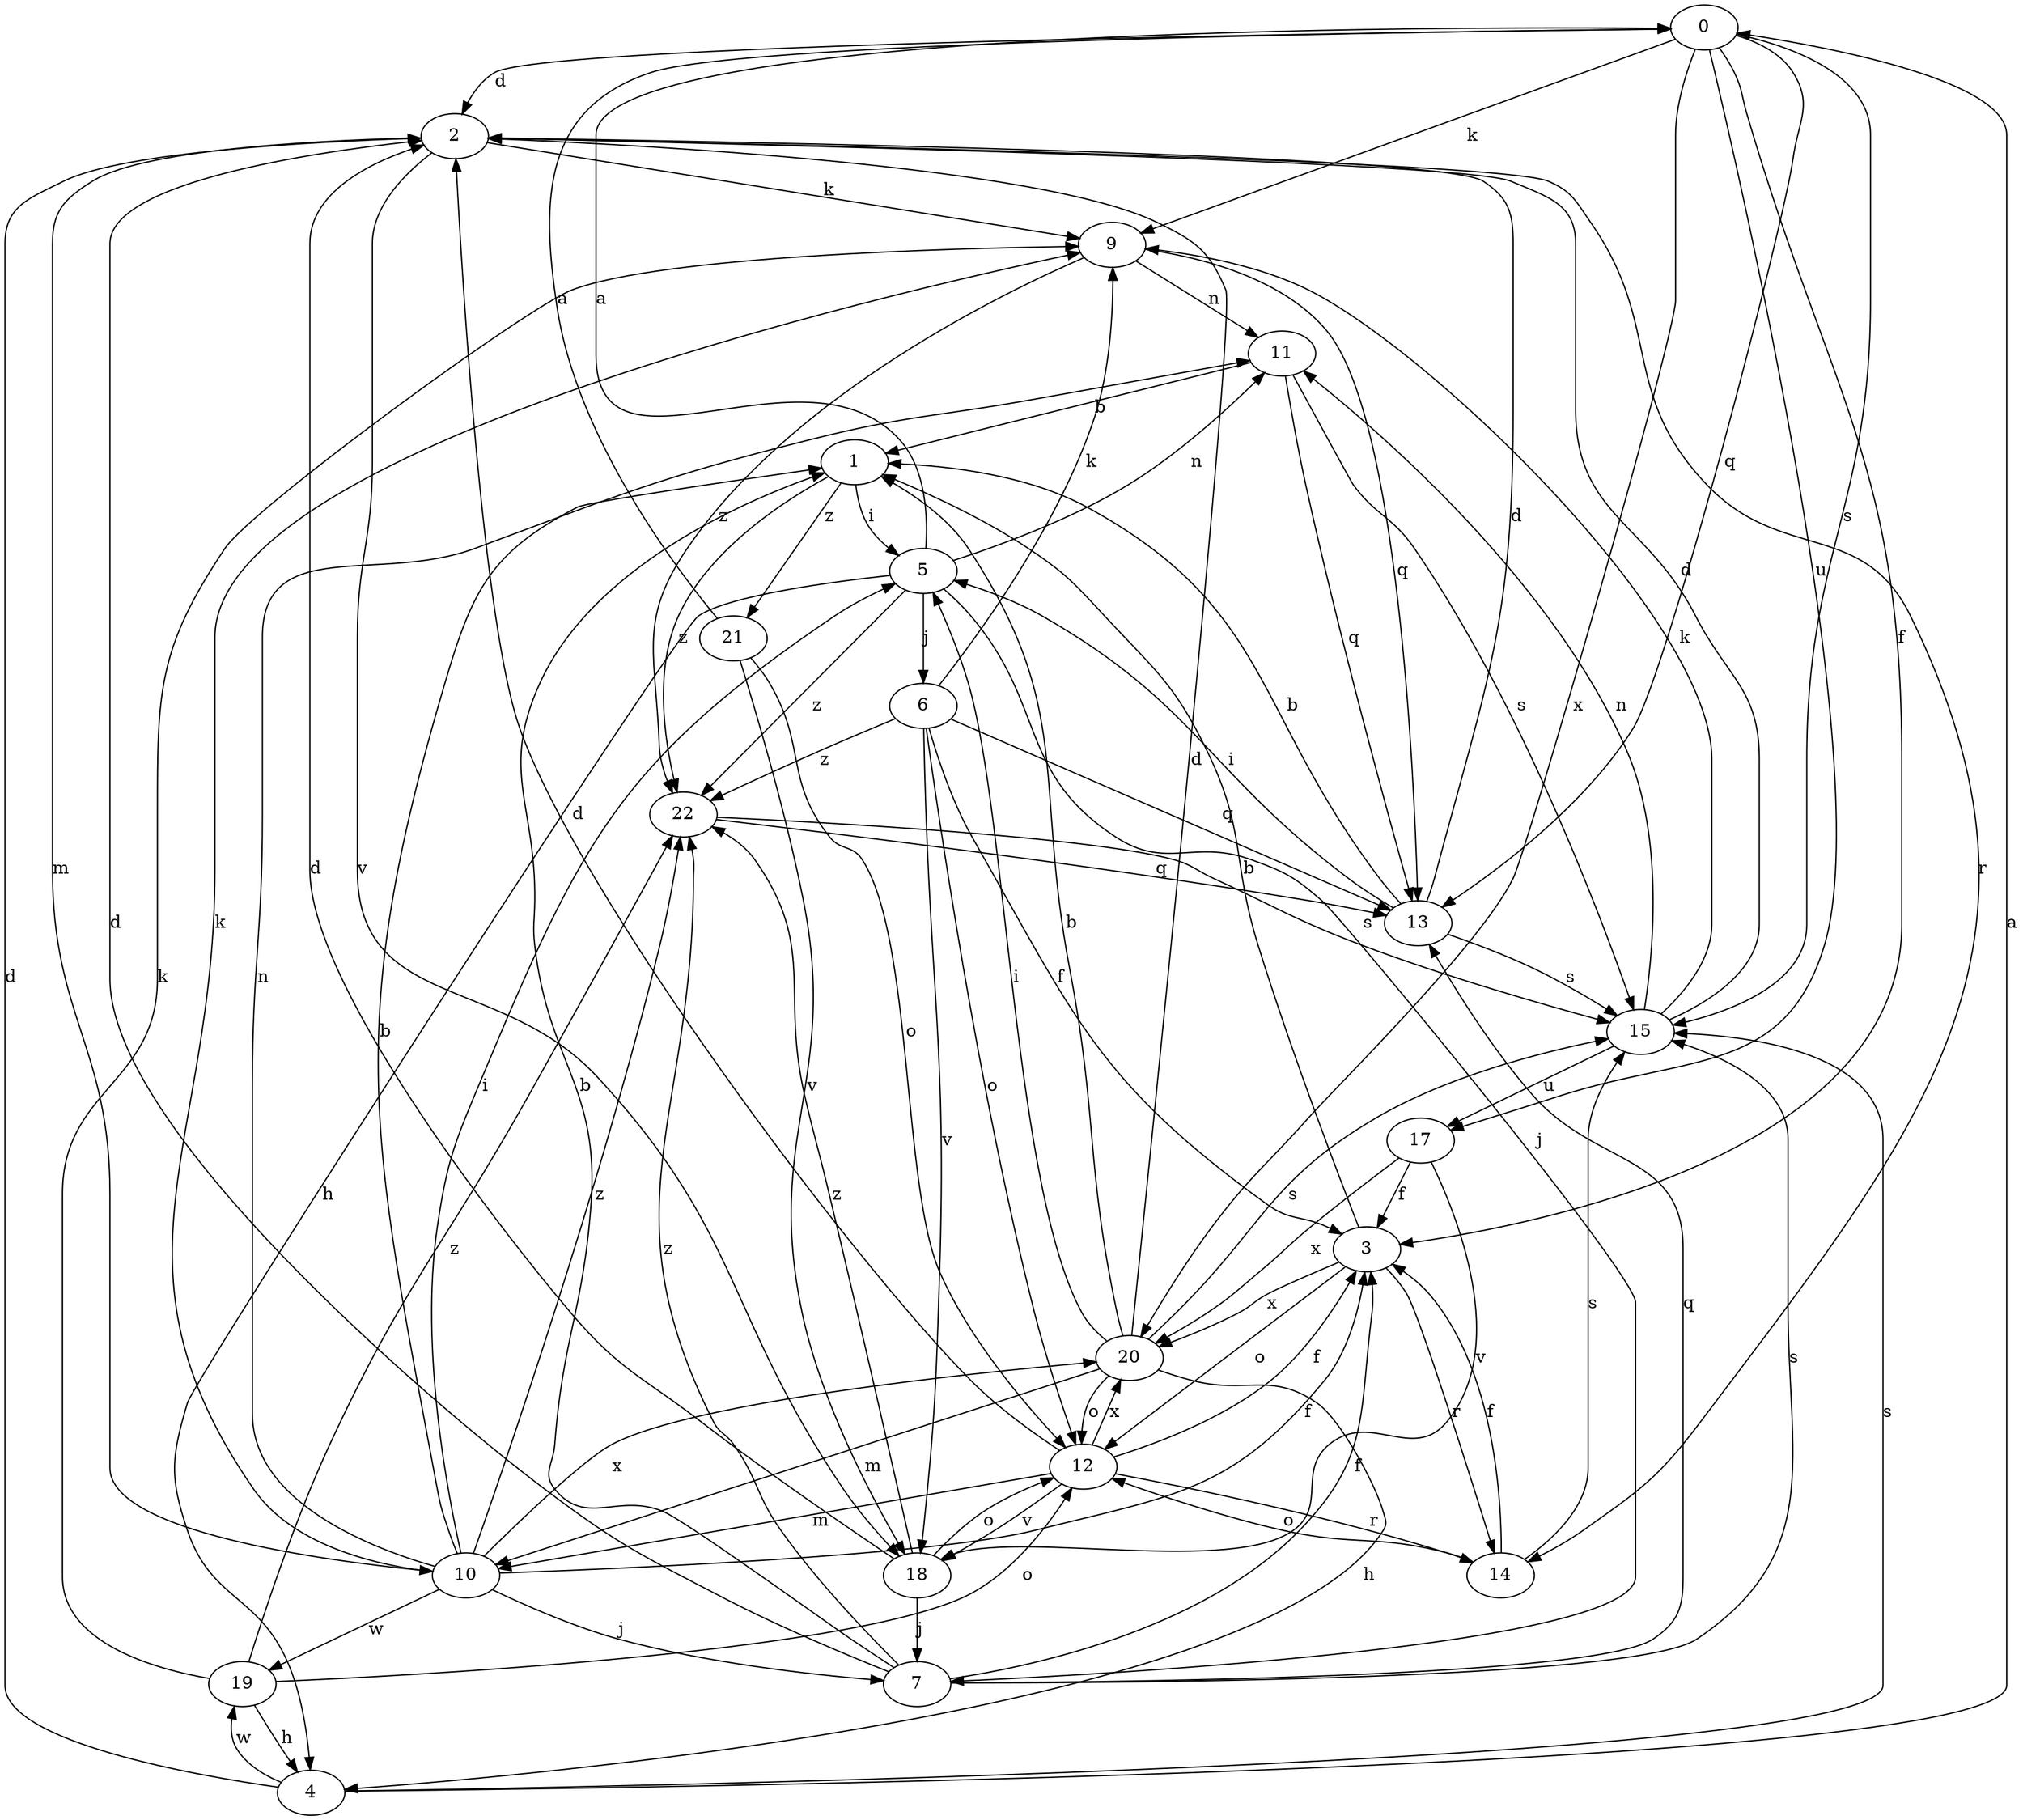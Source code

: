 strict digraph  {
0;
1;
2;
3;
4;
5;
6;
7;
9;
10;
11;
12;
13;
14;
15;
17;
18;
19;
20;
21;
22;
0 -> 2  [label=d];
0 -> 3  [label=f];
0 -> 9  [label=k];
0 -> 13  [label=q];
0 -> 15  [label=s];
0 -> 17  [label=u];
0 -> 20  [label=x];
1 -> 5  [label=i];
1 -> 21  [label=z];
1 -> 22  [label=z];
2 -> 9  [label=k];
2 -> 10  [label=m];
2 -> 14  [label=r];
2 -> 18  [label=v];
3 -> 1  [label=b];
3 -> 12  [label=o];
3 -> 14  [label=r];
3 -> 20  [label=x];
4 -> 0  [label=a];
4 -> 2  [label=d];
4 -> 15  [label=s];
4 -> 19  [label=w];
5 -> 0  [label=a];
5 -> 4  [label=h];
5 -> 6  [label=j];
5 -> 7  [label=j];
5 -> 11  [label=n];
5 -> 22  [label=z];
6 -> 3  [label=f];
6 -> 9  [label=k];
6 -> 12  [label=o];
6 -> 13  [label=q];
6 -> 18  [label=v];
6 -> 22  [label=z];
7 -> 1  [label=b];
7 -> 2  [label=d];
7 -> 3  [label=f];
7 -> 13  [label=q];
7 -> 15  [label=s];
7 -> 22  [label=z];
9 -> 11  [label=n];
9 -> 13  [label=q];
9 -> 22  [label=z];
10 -> 1  [label=b];
10 -> 3  [label=f];
10 -> 5  [label=i];
10 -> 7  [label=j];
10 -> 9  [label=k];
10 -> 11  [label=n];
10 -> 19  [label=w];
10 -> 20  [label=x];
10 -> 22  [label=z];
11 -> 1  [label=b];
11 -> 13  [label=q];
11 -> 15  [label=s];
12 -> 2  [label=d];
12 -> 3  [label=f];
12 -> 10  [label=m];
12 -> 14  [label=r];
12 -> 18  [label=v];
12 -> 20  [label=x];
13 -> 1  [label=b];
13 -> 2  [label=d];
13 -> 5  [label=i];
13 -> 15  [label=s];
14 -> 3  [label=f];
14 -> 12  [label=o];
14 -> 15  [label=s];
15 -> 2  [label=d];
15 -> 9  [label=k];
15 -> 11  [label=n];
15 -> 17  [label=u];
17 -> 3  [label=f];
17 -> 18  [label=v];
17 -> 20  [label=x];
18 -> 2  [label=d];
18 -> 7  [label=j];
18 -> 12  [label=o];
18 -> 22  [label=z];
19 -> 4  [label=h];
19 -> 9  [label=k];
19 -> 12  [label=o];
19 -> 22  [label=z];
20 -> 1  [label=b];
20 -> 2  [label=d];
20 -> 4  [label=h];
20 -> 5  [label=i];
20 -> 10  [label=m];
20 -> 12  [label=o];
20 -> 15  [label=s];
21 -> 0  [label=a];
21 -> 12  [label=o];
21 -> 18  [label=v];
22 -> 13  [label=q];
22 -> 15  [label=s];
}
